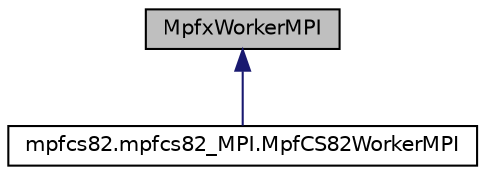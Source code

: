 digraph G
{
  edge [fontname="Helvetica",fontsize="10",labelfontname="Helvetica",labelfontsize="10"];
  node [fontname="Helvetica",fontsize="10",shape=record];
  Node1 [label="MpfxWorkerMPI",height=0.2,width=0.4,color="black", fillcolor="grey75", style="filled" fontcolor="black"];
  Node1 -> Node2 [dir=back,color="midnightblue",fontsize="10",style="solid",fontname="Helvetica"];
  Node2 [label="mpfcs82.mpfcs82_MPI.MpfCS82WorkerMPI",height=0.2,width=0.4,color="black", fillcolor="white", style="filled",URL="$classmpfcs82_1_1mpfcs82__MPI_1_1MpfCS82WorkerMPI.html"];
}
